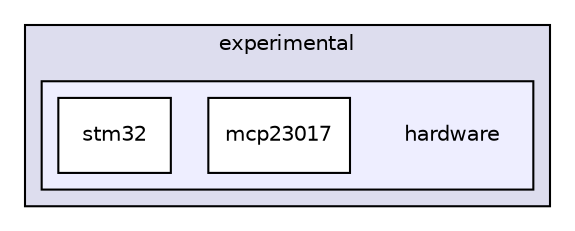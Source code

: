 digraph "/home/travis/build/tobanteAudio/taetl/taetl/experimental/hardware" {
  compound=true
  node [ fontsize="10", fontname="Helvetica"];
  edge [ labelfontsize="10", labelfontname="Helvetica"];
  subgraph clusterdir_eaa2feafe1d43c0ec518e4b789497441 {
    graph [ bgcolor="#ddddee", pencolor="black", label="experimental" fontname="Helvetica", fontsize="10", URL="dir_eaa2feafe1d43c0ec518e4b789497441.html"]
  subgraph clusterdir_67625e5243136b0e3d1b68569a9f16e4 {
    graph [ bgcolor="#eeeeff", pencolor="black", label="" URL="dir_67625e5243136b0e3d1b68569a9f16e4.html"];
    dir_67625e5243136b0e3d1b68569a9f16e4 [shape=plaintext label="hardware"];
    dir_b97d99858b62417b602c117052f314a0 [shape=box label="mcp23017" color="black" fillcolor="white" style="filled" URL="dir_b97d99858b62417b602c117052f314a0.html"];
    dir_08e391880926eba21d34edd0703f53fd [shape=box label="stm32" color="black" fillcolor="white" style="filled" URL="dir_08e391880926eba21d34edd0703f53fd.html"];
  }
  }
}
